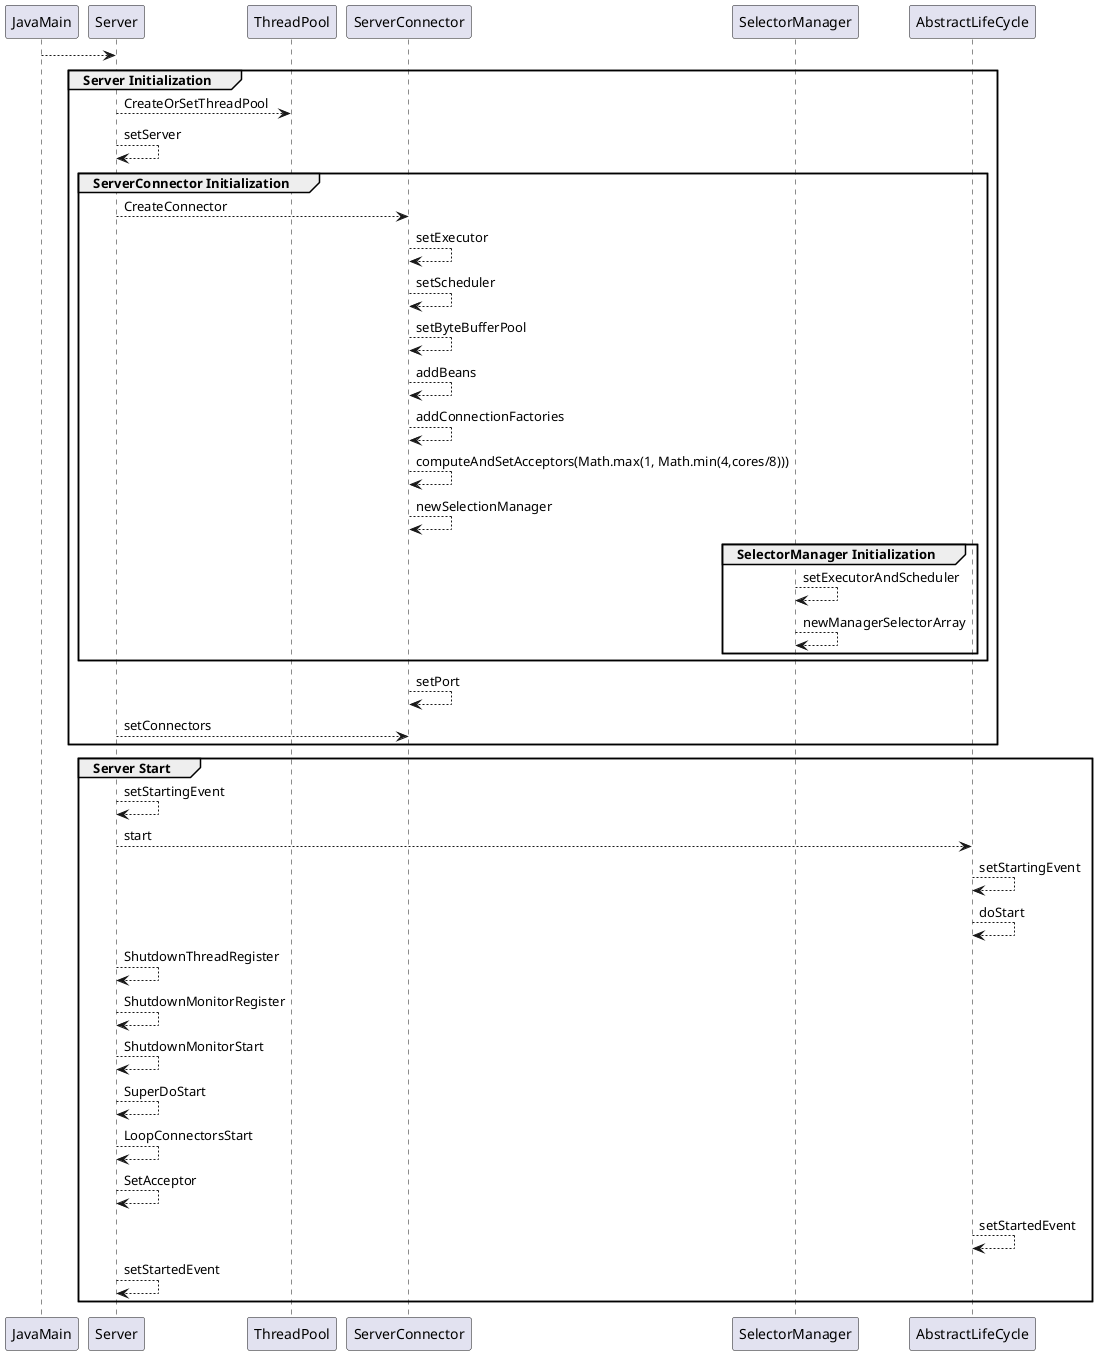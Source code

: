 @startuml

JavaMain --> Server

group Server Initialization
Server --> ThreadPool : CreateOrSetThreadPool
Server --> Server : setServer

group ServerConnector Initialization
Server --> ServerConnector : CreateConnector
ServerConnector --> ServerConnector : setExecutor
ServerConnector --> ServerConnector : setScheduler
ServerConnector --> ServerConnector : setByteBufferPool
ServerConnector --> ServerConnector : addBeans
ServerConnector --> ServerConnector : addConnectionFactories
ServerConnector --> ServerConnector : computeAndSetAcceptors(Math.max(1, Math.min(4,cores/8)))
ServerConnector --> ServerConnector : newSelectionManager

group SelectorManager Initialization
SelectorManager --> SelectorManager : setExecutorAndScheduler
SelectorManager --> SelectorManager : newManagerSelectorArray
end

end

ServerConnector --> ServerConnector : setPort
Server --> ServerConnector : setConnectors

end

group Server Start
Server --> Server : setStartingEvent
Server --> AbstractLifeCycle : start
AbstractLifeCycle --> AbstractLifeCycle : setStartingEvent
AbstractLifeCycle --> AbstractLifeCycle : doStart
Server --> Server : ShutdownThreadRegister
Server --> Server : ShutdownMonitorRegister
Server --> Server : ShutdownMonitorStart
Server --> Server : SuperDoStart
Server --> Server : LoopConnectorsStart
Server --> Server : SetAcceptor
AbstractLifeCycle --> AbstractLifeCycle : setStartedEvent
Server --> Server : setStartedEvent
end

@enduml